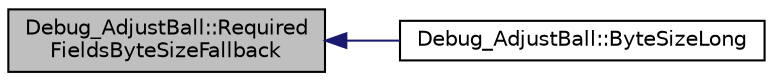 digraph "Debug_AdjustBall::RequiredFieldsByteSizeFallback"
{
 // INTERACTIVE_SVG=YES
  edge [fontname="Helvetica",fontsize="10",labelfontname="Helvetica",labelfontsize="10"];
  node [fontname="Helvetica",fontsize="10",shape=record];
  rankdir="LR";
  Node1 [label="Debug_AdjustBall::Required\lFieldsByteSizeFallback",height=0.2,width=0.4,color="black", fillcolor="grey75", style="filled", fontcolor="black"];
  Node1 -> Node2 [dir="back",color="midnightblue",fontsize="10",style="solid",fontname="Helvetica"];
  Node2 [label="Debug_AdjustBall::ByteSizeLong",height=0.2,width=0.4,color="black", fillcolor="white", style="filled",URL="$d9/d50/class_debug___adjust_ball.html#ae7ca8a35bf3a02ed29d8bd53d232064b"];
}

